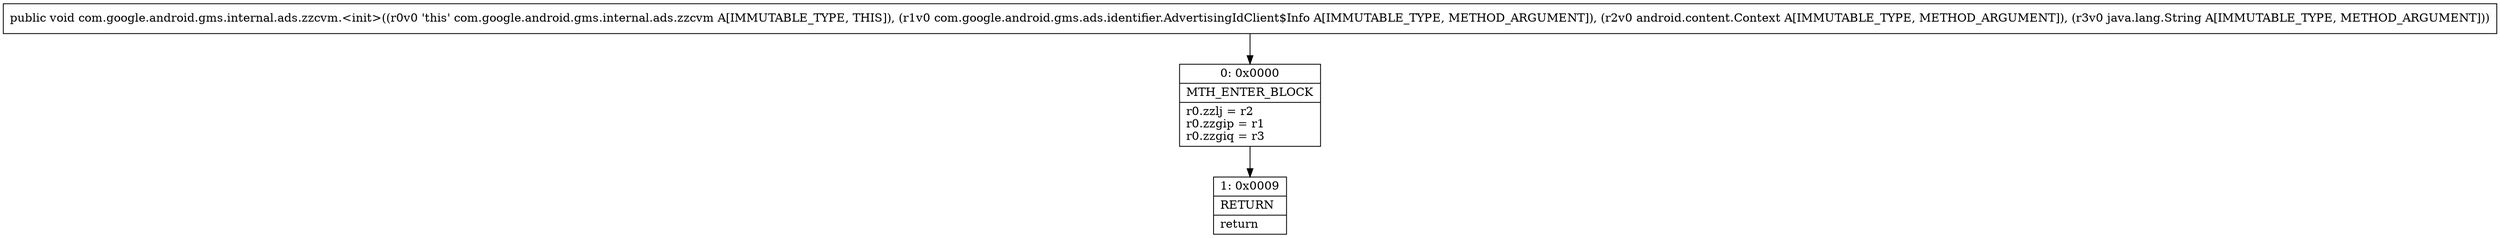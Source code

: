 digraph "CFG forcom.google.android.gms.internal.ads.zzcvm.\<init\>(Lcom\/google\/android\/gms\/ads\/identifier\/AdvertisingIdClient$Info;Landroid\/content\/Context;Ljava\/lang\/String;)V" {
Node_0 [shape=record,label="{0\:\ 0x0000|MTH_ENTER_BLOCK\l|r0.zzlj = r2\lr0.zzgip = r1\lr0.zzgiq = r3\l}"];
Node_1 [shape=record,label="{1\:\ 0x0009|RETURN\l|return\l}"];
MethodNode[shape=record,label="{public void com.google.android.gms.internal.ads.zzcvm.\<init\>((r0v0 'this' com.google.android.gms.internal.ads.zzcvm A[IMMUTABLE_TYPE, THIS]), (r1v0 com.google.android.gms.ads.identifier.AdvertisingIdClient$Info A[IMMUTABLE_TYPE, METHOD_ARGUMENT]), (r2v0 android.content.Context A[IMMUTABLE_TYPE, METHOD_ARGUMENT]), (r3v0 java.lang.String A[IMMUTABLE_TYPE, METHOD_ARGUMENT])) }"];
MethodNode -> Node_0;
Node_0 -> Node_1;
}

